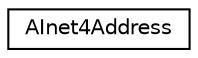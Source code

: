 digraph "Graphical Class Hierarchy"
{
 // LATEX_PDF_SIZE
  edge [fontname="Helvetica",fontsize="10",labelfontname="Helvetica",labelfontsize="10"];
  node [fontname="Helvetica",fontsize="10",shape=record];
  rankdir="LR";
  Node0 [label="AInet4Address",height=0.2,width=0.4,color="black", fillcolor="white", style="filled",URL="$classAInet4Address.html",tooltip="Represents an ipv4 address with port."];
}
